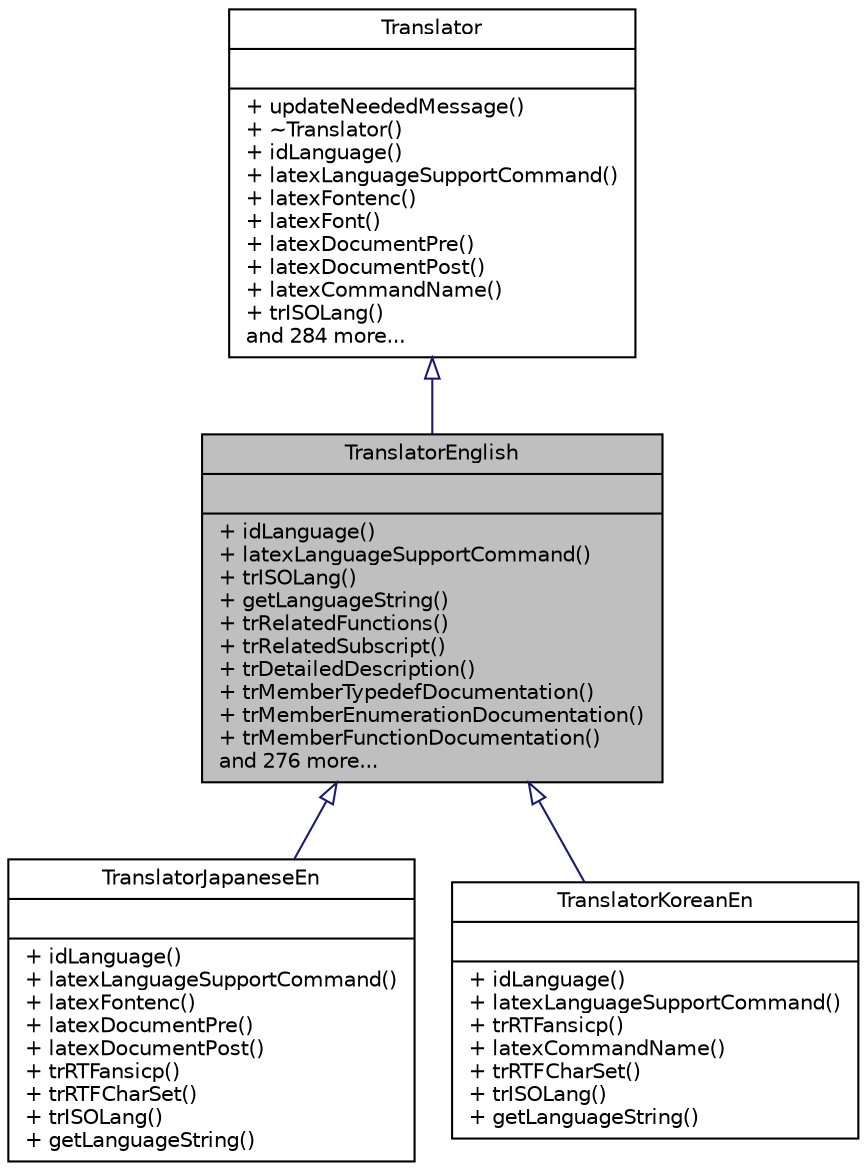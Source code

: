digraph "TranslatorEnglish"
{
 // LATEX_PDF_SIZE
  edge [fontname="Helvetica",fontsize="10",labelfontname="Helvetica",labelfontsize="10"];
  node [fontname="Helvetica",fontsize="10",shape=record];
  Node1 [label="{TranslatorEnglish\n||+ idLanguage()\l+ latexLanguageSupportCommand()\l+ trISOLang()\l+ getLanguageString()\l+ trRelatedFunctions()\l+ trRelatedSubscript()\l+ trDetailedDescription()\l+ trMemberTypedefDocumentation()\l+ trMemberEnumerationDocumentation()\l+ trMemberFunctionDocumentation()\land 276 more...\l}",height=0.2,width=0.4,color="black", fillcolor="grey75", style="filled", fontcolor="black",tooltip=" "];
  Node2 -> Node1 [dir="back",color="midnightblue",fontsize="10",style="solid",arrowtail="onormal"];
  Node2 [label="{Translator\n||+ updateNeededMessage()\l+ ~Translator()\l+ idLanguage()\l+ latexLanguageSupportCommand()\l+ latexFontenc()\l+ latexFont()\l+ latexDocumentPre()\l+ latexDocumentPost()\l+ latexCommandName()\l+ trISOLang()\land 284 more...\l}",height=0.2,width=0.4,color="black", fillcolor="white", style="filled",URL="$classTranslator.html",tooltip=" "];
  Node1 -> Node3 [dir="back",color="midnightblue",fontsize="10",style="solid",arrowtail="onormal"];
  Node3 [label="{TranslatorJapaneseEn\n||+ idLanguage()\l+ latexLanguageSupportCommand()\l+ latexFontenc()\l+ latexDocumentPre()\l+ latexDocumentPost()\l+ trRTFansicp()\l+ trRTFCharSet()\l+ trISOLang()\l+ getLanguageString()\l}",height=0.2,width=0.4,color="black", fillcolor="white", style="filled",URL="$classTranslatorJapaneseEn.html",tooltip=" "];
  Node1 -> Node4 [dir="back",color="midnightblue",fontsize="10",style="solid",arrowtail="onormal"];
  Node4 [label="{TranslatorKoreanEn\n||+ idLanguage()\l+ latexLanguageSupportCommand()\l+ trRTFansicp()\l+ latexCommandName()\l+ trRTFCharSet()\l+ trISOLang()\l+ getLanguageString()\l}",height=0.2,width=0.4,color="black", fillcolor="white", style="filled",URL="$classTranslatorKoreanEn.html",tooltip=" "];
}
